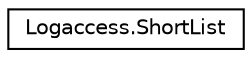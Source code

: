 digraph "Graphical Class Hierarchy"
{
 // LATEX_PDF_SIZE
  edge [fontname="Helvetica",fontsize="10",labelfontname="Helvetica",labelfontsize="10"];
  node [fontname="Helvetica",fontsize="10",shape=record];
  rankdir="LR";
  Node0 [label="Logaccess.ShortList",height=0.2,width=0.4,color="black", fillcolor="white", style="filled",URL="$classLogaccess_1_1ShortList.html",tooltip=" "];
}
